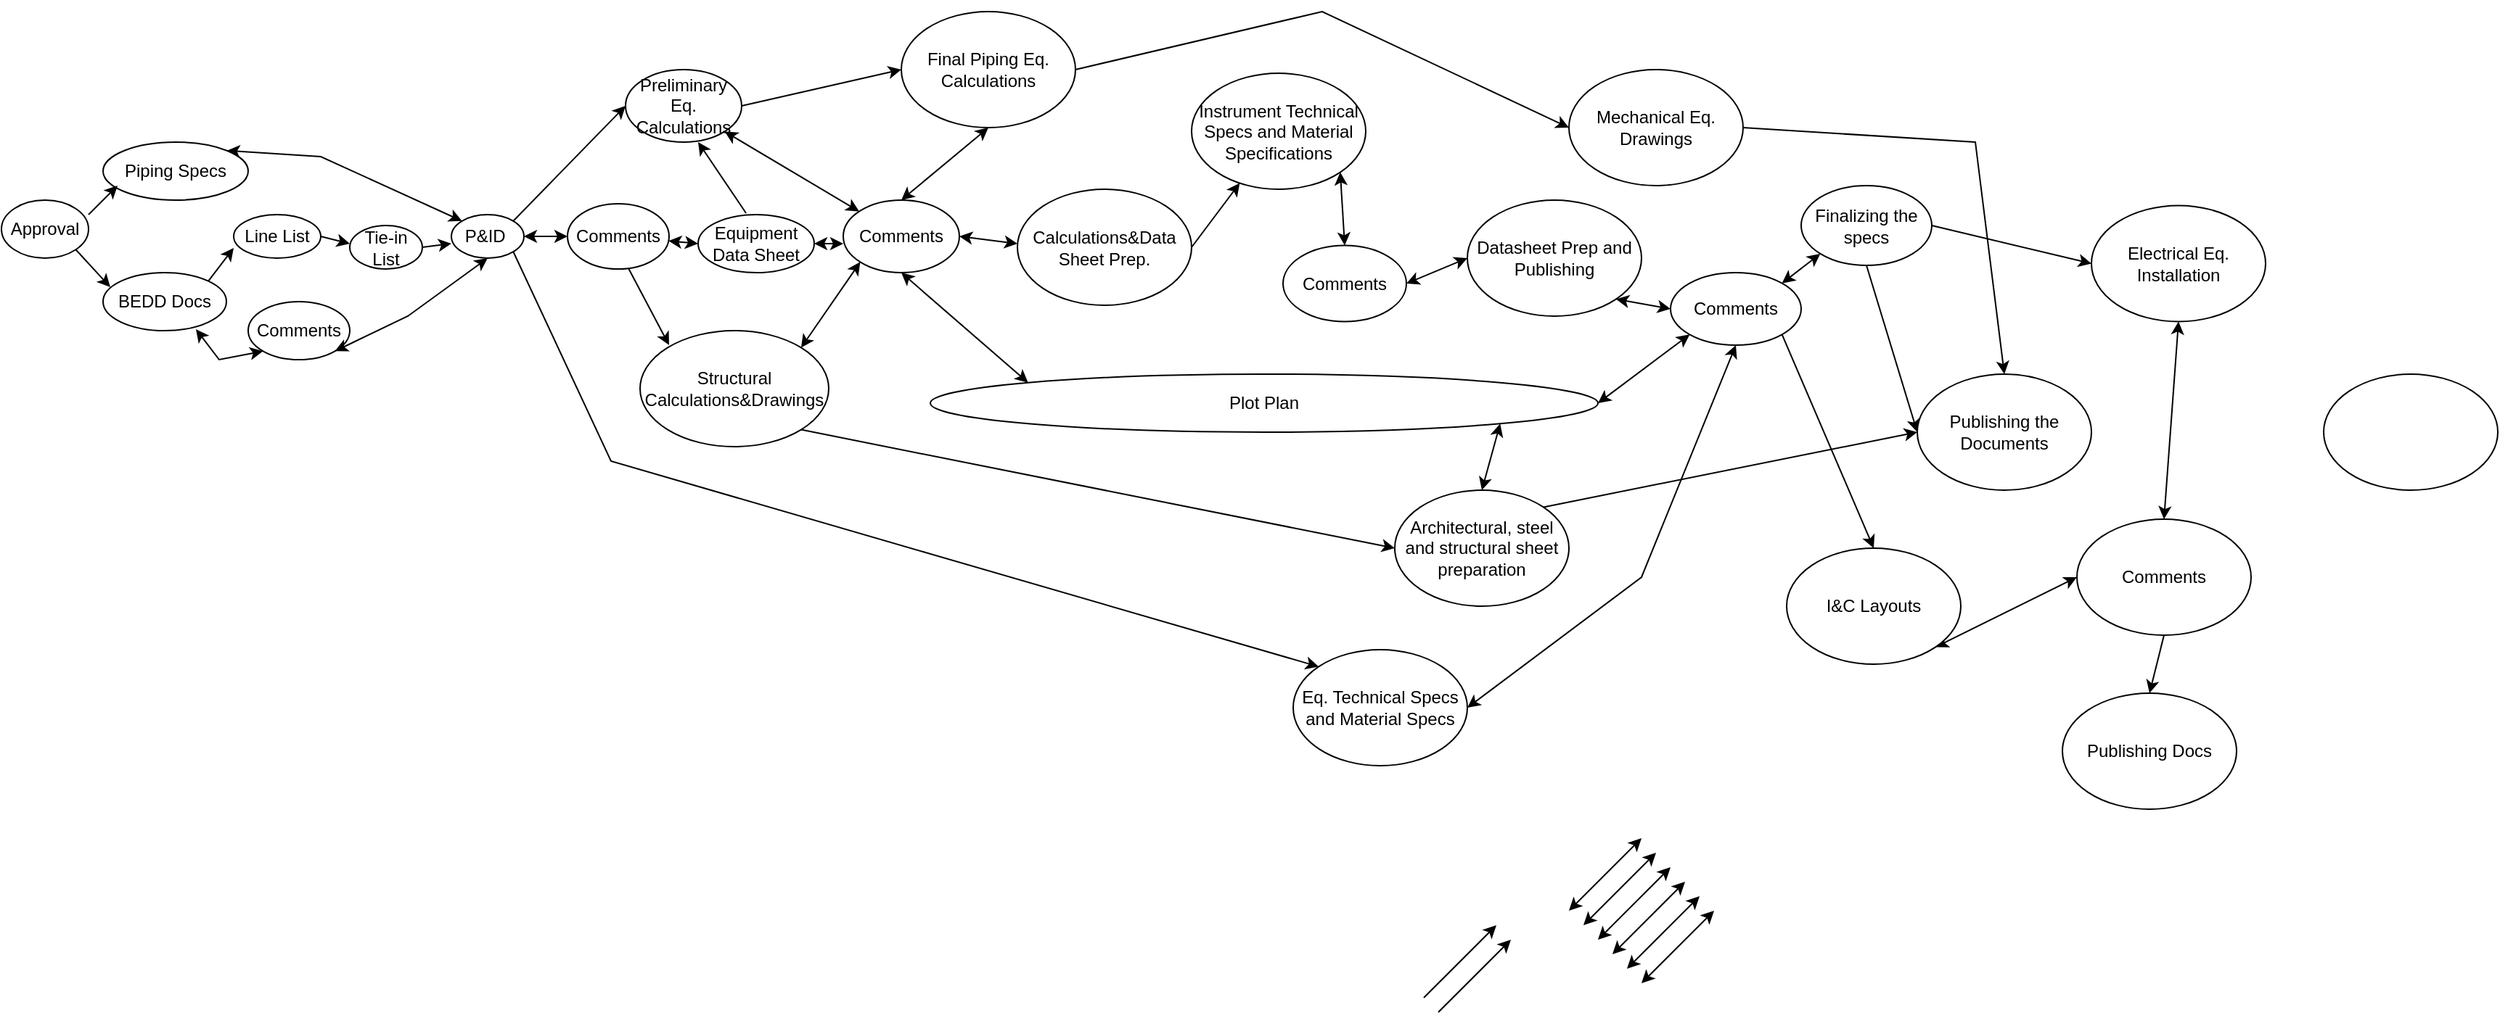 <mxfile version="21.1.5" type="github">
  <diagram name="Page-1" id="IB4jqs-lOLvjNBJf2RQ4">
    <mxGraphModel dx="2284" dy="806" grid="1" gridSize="10" guides="1" tooltips="1" connect="1" arrows="1" fold="1" page="1" pageScale="1" pageWidth="850" pageHeight="1100" math="0" shadow="0">
      <root>
        <mxCell id="0" />
        <mxCell id="1" parent="0" />
        <mxCell id="b8FnQ5RU2QzqNh6QT_Ch-2" value="Line List" style="ellipse;whiteSpace=wrap;html=1;" parent="1" vertex="1">
          <mxGeometry x="-340" y="190" width="60" height="30" as="geometry" />
        </mxCell>
        <mxCell id="b8FnQ5RU2QzqNh6QT_Ch-104" value="Tie-in List" style="ellipse;whiteSpace=wrap;html=1;" parent="1" vertex="1">
          <mxGeometry x="-260" y="197.5" width="50" height="30" as="geometry" />
        </mxCell>
        <mxCell id="b8FnQ5RU2QzqNh6QT_Ch-105" value="P&amp;amp;ID&amp;nbsp;" style="ellipse;whiteSpace=wrap;html=1;" parent="1" vertex="1">
          <mxGeometry x="-190" y="190" width="50" height="30" as="geometry" />
        </mxCell>
        <mxCell id="b8FnQ5RU2QzqNh6QT_Ch-106" value="Equipment Data Sheet" style="ellipse;whiteSpace=wrap;html=1;" parent="1" vertex="1">
          <mxGeometry x="-20" y="190" width="80" height="40" as="geometry" />
        </mxCell>
        <mxCell id="b8FnQ5RU2QzqNh6QT_Ch-107" value="Preliminary Eq. Calculations" style="ellipse;whiteSpace=wrap;html=1;" parent="1" vertex="1">
          <mxGeometry x="-70" y="90" width="80" height="50" as="geometry" />
        </mxCell>
        <mxCell id="b8FnQ5RU2QzqNh6QT_Ch-108" value="Approval" style="ellipse;whiteSpace=wrap;html=1;" parent="1" vertex="1">
          <mxGeometry x="-500" y="180" width="60" height="40" as="geometry" />
        </mxCell>
        <mxCell id="b8FnQ5RU2QzqNh6QT_Ch-109" value="Piping Specs" style="ellipse;whiteSpace=wrap;html=1;" parent="1" vertex="1">
          <mxGeometry x="-430" y="140" width="100" height="40" as="geometry" />
        </mxCell>
        <mxCell id="b8FnQ5RU2QzqNh6QT_Ch-110" value="BEDD Docs" style="ellipse;whiteSpace=wrap;html=1;" parent="1" vertex="1">
          <mxGeometry x="-430" y="230" width="85" height="40" as="geometry" />
        </mxCell>
        <mxCell id="b8FnQ5RU2QzqNh6QT_Ch-111" value="Final Piping Eq. Calculations" style="ellipse;whiteSpace=wrap;html=1;" parent="1" vertex="1">
          <mxGeometry x="120" y="50" width="120" height="80" as="geometry" />
        </mxCell>
        <mxCell id="b8FnQ5RU2QzqNh6QT_Ch-112" value="Structural Calculations&amp;amp;Drawings" style="ellipse;whiteSpace=wrap;html=1;" parent="1" vertex="1">
          <mxGeometry x="-60" y="270" width="130" height="80" as="geometry" />
        </mxCell>
        <mxCell id="b8FnQ5RU2QzqNh6QT_Ch-113" value="Comments" style="ellipse;whiteSpace=wrap;html=1;" parent="1" vertex="1">
          <mxGeometry x="80" y="180" width="80" height="50" as="geometry" />
        </mxCell>
        <mxCell id="b8FnQ5RU2QzqNh6QT_Ch-115" value="" style="endArrow=classic;startArrow=classic;html=1;rounded=0;entryX=1;entryY=1;entryDx=0;entryDy=0;" parent="1" source="b8FnQ5RU2QzqNh6QT_Ch-113" target="b8FnQ5RU2QzqNh6QT_Ch-107" edge="1">
          <mxGeometry width="50" height="50" relative="1" as="geometry">
            <mxPoint x="200" y="260" as="sourcePoint" />
            <mxPoint x="250" y="210" as="targetPoint" />
          </mxGeometry>
        </mxCell>
        <mxCell id="b8FnQ5RU2QzqNh6QT_Ch-116" value="Comments" style="ellipse;whiteSpace=wrap;html=1;" parent="1" vertex="1">
          <mxGeometry x="-110" y="182.5" width="70" height="45" as="geometry" />
        </mxCell>
        <mxCell id="b8FnQ5RU2QzqNh6QT_Ch-117" value="Comments" style="ellipse;whiteSpace=wrap;html=1;" parent="1" vertex="1">
          <mxGeometry x="-330" y="250" width="70" height="40" as="geometry" />
        </mxCell>
        <mxCell id="b8FnQ5RU2QzqNh6QT_Ch-119" value="" style="endArrow=classic;startArrow=classic;html=1;rounded=0;exitX=1;exitY=1;exitDx=0;exitDy=0;entryX=0.5;entryY=1;entryDx=0;entryDy=0;" parent="1" source="b8FnQ5RU2QzqNh6QT_Ch-117" target="b8FnQ5RU2QzqNh6QT_Ch-105" edge="1">
          <mxGeometry width="50" height="50" relative="1" as="geometry">
            <mxPoint x="-240" y="290" as="sourcePoint" />
            <mxPoint x="-190" y="240" as="targetPoint" />
            <Array as="points">
              <mxPoint x="-220" y="260" />
            </Array>
          </mxGeometry>
        </mxCell>
        <mxCell id="b8FnQ5RU2QzqNh6QT_Ch-120" value="" style="endArrow=classic;startArrow=classic;html=1;rounded=0;exitX=0;exitY=0.5;exitDx=0;exitDy=0;" parent="1" source="b8FnQ5RU2QzqNh6QT_Ch-106" target="b8FnQ5RU2QzqNh6QT_Ch-116" edge="1">
          <mxGeometry width="50" height="50" relative="1" as="geometry">
            <mxPoint x="-120" y="300" as="sourcePoint" />
            <mxPoint x="-70" y="250" as="targetPoint" />
          </mxGeometry>
        </mxCell>
        <mxCell id="b8FnQ5RU2QzqNh6QT_Ch-121" value="" style="endArrow=classic;startArrow=classic;html=1;rounded=0;entryX=0.753;entryY=0.975;entryDx=0;entryDy=0;entryPerimeter=0;exitX=0;exitY=1;exitDx=0;exitDy=0;" parent="1" source="b8FnQ5RU2QzqNh6QT_Ch-117" target="b8FnQ5RU2QzqNh6QT_Ch-110" edge="1">
          <mxGeometry width="50" height="50" relative="1" as="geometry">
            <mxPoint x="-405" y="390" as="sourcePoint" />
            <mxPoint x="-355" y="340" as="targetPoint" />
            <Array as="points">
              <mxPoint x="-350" y="290" />
            </Array>
          </mxGeometry>
        </mxCell>
        <mxCell id="b8FnQ5RU2QzqNh6QT_Ch-122" value="" style="endArrow=classic;startArrow=classic;html=1;rounded=0;exitX=1;exitY=0;exitDx=0;exitDy=0;entryX=0;entryY=0;entryDx=0;entryDy=0;" parent="1" source="b8FnQ5RU2QzqNh6QT_Ch-109" target="b8FnQ5RU2QzqNh6QT_Ch-105" edge="1">
          <mxGeometry width="50" height="50" relative="1" as="geometry">
            <mxPoint x="-320" y="120" as="sourcePoint" />
            <mxPoint x="-270" y="70" as="targetPoint" />
            <Array as="points">
              <mxPoint x="-280" y="150" />
            </Array>
          </mxGeometry>
        </mxCell>
        <mxCell id="b8FnQ5RU2QzqNh6QT_Ch-129" value="" style="endArrow=classic;startArrow=classic;html=1;rounded=0;entryX=0;entryY=0.5;entryDx=0;entryDy=0;exitX=1;exitY=0.5;exitDx=0;exitDy=0;" parent="1" source="b8FnQ5RU2QzqNh6QT_Ch-105" target="b8FnQ5RU2QzqNh6QT_Ch-116" edge="1">
          <mxGeometry width="50" height="50" relative="1" as="geometry">
            <mxPoint x="-150" y="310" as="sourcePoint" />
            <mxPoint x="-100" y="260" as="targetPoint" />
          </mxGeometry>
        </mxCell>
        <mxCell id="b8FnQ5RU2QzqNh6QT_Ch-130" value="" style="endArrow=classic;startArrow=classic;html=1;rounded=0;exitX=1;exitY=0.5;exitDx=0;exitDy=0;" parent="1" source="b8FnQ5RU2QzqNh6QT_Ch-106" edge="1">
          <mxGeometry width="50" height="50" relative="1" as="geometry">
            <mxPoint x="30" y="260" as="sourcePoint" />
            <mxPoint x="80" y="210" as="targetPoint" />
          </mxGeometry>
        </mxCell>
        <mxCell id="b8FnQ5RU2QzqNh6QT_Ch-131" value="" style="endArrow=classic;startArrow=classic;html=1;rounded=0;exitX=1;exitY=0;exitDx=0;exitDy=0;entryX=0;entryY=1;entryDx=0;entryDy=0;" parent="1" source="b8FnQ5RU2QzqNh6QT_Ch-112" target="b8FnQ5RU2QzqNh6QT_Ch-113" edge="1">
          <mxGeometry width="50" height="50" relative="1" as="geometry">
            <mxPoint x="70" y="275" as="sourcePoint" />
            <mxPoint x="120" y="225" as="targetPoint" />
          </mxGeometry>
        </mxCell>
        <mxCell id="b8FnQ5RU2QzqNh6QT_Ch-132" value="" style="endArrow=classic;startArrow=classic;html=1;rounded=0;exitX=0.5;exitY=1;exitDx=0;exitDy=0;entryX=0;entryY=0;entryDx=0;entryDy=0;" parent="1" source="b8FnQ5RU2QzqNh6QT_Ch-113" target="b8FnQ5RU2QzqNh6QT_Ch-161" edge="1">
          <mxGeometry width="50" height="50" relative="1" as="geometry">
            <mxPoint x="130" y="260" as="sourcePoint" />
            <mxPoint x="180" y="210" as="targetPoint" />
          </mxGeometry>
        </mxCell>
        <mxCell id="b8FnQ5RU2QzqNh6QT_Ch-133" value="" style="endArrow=classic;startArrow=classic;html=1;rounded=0;entryX=0.5;entryY=1;entryDx=0;entryDy=0;exitX=0.5;exitY=0;exitDx=0;exitDy=0;" parent="1" source="b8FnQ5RU2QzqNh6QT_Ch-113" target="b8FnQ5RU2QzqNh6QT_Ch-111" edge="1">
          <mxGeometry width="50" height="50" relative="1" as="geometry">
            <mxPoint x="110" y="180" as="sourcePoint" />
            <mxPoint x="160" y="130" as="targetPoint" />
          </mxGeometry>
        </mxCell>
        <mxCell id="b8FnQ5RU2QzqNh6QT_Ch-134" value="" style="endArrow=classic;startArrow=classic;html=1;rounded=0;exitX=1;exitY=0.5;exitDx=0;exitDy=0;" parent="1" source="b8FnQ5RU2QzqNh6QT_Ch-113" edge="1">
          <mxGeometry width="50" height="50" relative="1" as="geometry">
            <mxPoint x="150" y="260" as="sourcePoint" />
            <mxPoint x="200" y="210" as="targetPoint" />
          </mxGeometry>
        </mxCell>
        <mxCell id="b8FnQ5RU2QzqNh6QT_Ch-135" value="" style="endArrow=classic;startArrow=classic;html=1;rounded=0;exitX=1;exitY=1;exitDx=0;exitDy=0;entryX=0.5;entryY=0;entryDx=0;entryDy=0;" parent="1" source="b8FnQ5RU2QzqNh6QT_Ch-164" target="b8FnQ5RU2QzqNh6QT_Ch-165" edge="1">
          <mxGeometry width="50" height="50" relative="1" as="geometry">
            <mxPoint x="440" y="240" as="sourcePoint" />
            <mxPoint x="490" y="190" as="targetPoint" />
          </mxGeometry>
        </mxCell>
        <mxCell id="b8FnQ5RU2QzqNh6QT_Ch-136" value="" style="endArrow=classic;startArrow=classic;html=1;rounded=0;entryX=0;entryY=0.5;entryDx=0;entryDy=0;exitX=1;exitY=0.5;exitDx=0;exitDy=0;" parent="1" source="b8FnQ5RU2QzqNh6QT_Ch-165" target="b8FnQ5RU2QzqNh6QT_Ch-167" edge="1">
          <mxGeometry width="50" height="50" relative="1" as="geometry">
            <mxPoint x="345" y="460" as="sourcePoint" />
            <mxPoint x="395" y="410" as="targetPoint" />
          </mxGeometry>
        </mxCell>
        <mxCell id="b8FnQ5RU2QzqNh6QT_Ch-137" value="" style="endArrow=classic;startArrow=classic;html=1;rounded=0;entryX=0;entryY=1;entryDx=0;entryDy=0;exitX=1;exitY=0.5;exitDx=0;exitDy=0;" parent="1" source="b8FnQ5RU2QzqNh6QT_Ch-161" target="b8FnQ5RU2QzqNh6QT_Ch-168" edge="1">
          <mxGeometry width="50" height="50" relative="1" as="geometry">
            <mxPoint x="360" y="520" as="sourcePoint" />
            <mxPoint x="410" y="470" as="targetPoint" />
          </mxGeometry>
        </mxCell>
        <mxCell id="b8FnQ5RU2QzqNh6QT_Ch-138" value="" style="endArrow=classic;startArrow=classic;html=1;rounded=0;entryX=1;entryY=1;entryDx=0;entryDy=0;exitX=0.5;exitY=0;exitDx=0;exitDy=0;" parent="1" source="b8FnQ5RU2QzqNh6QT_Ch-179" target="b8FnQ5RU2QzqNh6QT_Ch-161" edge="1">
          <mxGeometry width="50" height="50" relative="1" as="geometry">
            <mxPoint x="370" y="530" as="sourcePoint" />
            <mxPoint x="420" y="480" as="targetPoint" />
          </mxGeometry>
        </mxCell>
        <mxCell id="b8FnQ5RU2QzqNh6QT_Ch-139" value="" style="endArrow=classic;startArrow=classic;html=1;rounded=0;entryX=0.5;entryY=1;entryDx=0;entryDy=0;exitX=1;exitY=0.5;exitDx=0;exitDy=0;" parent="1" edge="1" target="b8FnQ5RU2QzqNh6QT_Ch-168" source="Hh3668lg_EwdC35aYbJD-1">
          <mxGeometry width="50" height="50" relative="1" as="geometry">
            <mxPoint x="590" y="510" as="sourcePoint" />
            <mxPoint x="640" y="460" as="targetPoint" />
            <Array as="points">
              <mxPoint x="630" y="440" />
            </Array>
          </mxGeometry>
        </mxCell>
        <mxCell id="b8FnQ5RU2QzqNh6QT_Ch-140" value="" style="endArrow=classic;startArrow=classic;html=1;rounded=0;entryX=0;entryY=1;entryDx=0;entryDy=0;exitX=1;exitY=0;exitDx=0;exitDy=0;" parent="1" edge="1" target="Hh3668lg_EwdC35aYbJD-2" source="b8FnQ5RU2QzqNh6QT_Ch-168">
          <mxGeometry width="50" height="50" relative="1" as="geometry">
            <mxPoint x="680" y="440" as="sourcePoint" />
            <mxPoint x="730" y="390" as="targetPoint" />
          </mxGeometry>
        </mxCell>
        <mxCell id="b8FnQ5RU2QzqNh6QT_Ch-141" value="" style="endArrow=classic;startArrow=classic;html=1;rounded=0;entryX=1;entryY=1;entryDx=0;entryDy=0;exitX=0;exitY=0.5;exitDx=0;exitDy=0;" parent="1" edge="1" target="Hh3668lg_EwdC35aYbJD-5" source="Hh3668lg_EwdC35aYbJD-8">
          <mxGeometry width="50" height="50" relative="1" as="geometry">
            <mxPoint x="560" y="650" as="sourcePoint" />
            <mxPoint x="610" y="600" as="targetPoint" />
          </mxGeometry>
        </mxCell>
        <mxCell id="b8FnQ5RU2QzqNh6QT_Ch-142" value="" style="endArrow=classic;startArrow=classic;html=1;rounded=0;entryX=0.5;entryY=1;entryDx=0;entryDy=0;exitX=0.5;exitY=0;exitDx=0;exitDy=0;" parent="1" edge="1" target="b8FnQ5RU2QzqNh6QT_Ch-171" source="Hh3668lg_EwdC35aYbJD-8">
          <mxGeometry width="50" height="50" relative="1" as="geometry">
            <mxPoint x="570" y="660" as="sourcePoint" />
            <mxPoint x="620" y="610" as="targetPoint" />
          </mxGeometry>
        </mxCell>
        <mxCell id="b8FnQ5RU2QzqNh6QT_Ch-143" value="" style="endArrow=classic;html=1;rounded=0;entryX=0;entryY=0.5;entryDx=0;entryDy=0;exitX=1;exitY=0;exitDx=0;exitDy=0;" parent="1" source="b8FnQ5RU2QzqNh6QT_Ch-105" target="b8FnQ5RU2QzqNh6QT_Ch-107" edge="1">
          <mxGeometry width="50" height="50" relative="1" as="geometry">
            <mxPoint x="-160" y="185" as="sourcePoint" />
            <mxPoint x="-110" y="135" as="targetPoint" />
          </mxGeometry>
        </mxCell>
        <mxCell id="b8FnQ5RU2QzqNh6QT_Ch-144" value="" style="endArrow=classic;startArrow=classic;html=1;rounded=0;" parent="1" edge="1">
          <mxGeometry width="50" height="50" relative="1" as="geometry">
            <mxPoint x="580" y="670" as="sourcePoint" />
            <mxPoint x="630" y="620" as="targetPoint" />
          </mxGeometry>
        </mxCell>
        <mxCell id="b8FnQ5RU2QzqNh6QT_Ch-145" value="" style="endArrow=classic;startArrow=classic;html=1;rounded=0;" parent="1" edge="1">
          <mxGeometry width="50" height="50" relative="1" as="geometry">
            <mxPoint x="590" y="680" as="sourcePoint" />
            <mxPoint x="640" y="630" as="targetPoint" />
          </mxGeometry>
        </mxCell>
        <mxCell id="b8FnQ5RU2QzqNh6QT_Ch-146" value="" style="endArrow=classic;startArrow=classic;html=1;rounded=0;" parent="1" edge="1">
          <mxGeometry width="50" height="50" relative="1" as="geometry">
            <mxPoint x="600" y="690" as="sourcePoint" />
            <mxPoint x="650" y="640" as="targetPoint" />
          </mxGeometry>
        </mxCell>
        <mxCell id="b8FnQ5RU2QzqNh6QT_Ch-147" value="" style="endArrow=classic;startArrow=classic;html=1;rounded=0;" parent="1" edge="1">
          <mxGeometry width="50" height="50" relative="1" as="geometry">
            <mxPoint x="610" y="700" as="sourcePoint" />
            <mxPoint x="660" y="650" as="targetPoint" />
          </mxGeometry>
        </mxCell>
        <mxCell id="b8FnQ5RU2QzqNh6QT_Ch-148" value="" style="endArrow=classic;startArrow=classic;html=1;rounded=0;" parent="1" edge="1">
          <mxGeometry width="50" height="50" relative="1" as="geometry">
            <mxPoint x="620" y="710" as="sourcePoint" />
            <mxPoint x="670" y="660" as="targetPoint" />
          </mxGeometry>
        </mxCell>
        <mxCell id="b8FnQ5RU2QzqNh6QT_Ch-149" value="" style="endArrow=classic;startArrow=classic;html=1;rounded=0;" parent="1" edge="1">
          <mxGeometry width="50" height="50" relative="1" as="geometry">
            <mxPoint x="630" y="720" as="sourcePoint" />
            <mxPoint x="680" y="670" as="targetPoint" />
          </mxGeometry>
        </mxCell>
        <mxCell id="b8FnQ5RU2QzqNh6QT_Ch-150" value="" style="endArrow=classic;html=1;rounded=0;exitX=0.6;exitY=0.989;exitDx=0;exitDy=0;exitPerimeter=0;" parent="1" source="b8FnQ5RU2QzqNh6QT_Ch-116" edge="1">
          <mxGeometry width="50" height="50" relative="1" as="geometry">
            <mxPoint x="-90" y="330" as="sourcePoint" />
            <mxPoint x="-40" y="280" as="targetPoint" />
          </mxGeometry>
        </mxCell>
        <mxCell id="b8FnQ5RU2QzqNh6QT_Ch-151" value="" style="endArrow=classic;html=1;rounded=0;entryX=0;entryY=0.767;entryDx=0;entryDy=0;entryPerimeter=0;exitX=1;exitY=0;exitDx=0;exitDy=0;" parent="1" source="b8FnQ5RU2QzqNh6QT_Ch-110" target="b8FnQ5RU2QzqNh6QT_Ch-2" edge="1">
          <mxGeometry width="50" height="50" relative="1" as="geometry">
            <mxPoint x="220" y="380" as="sourcePoint" />
            <mxPoint x="270" y="330" as="targetPoint" />
          </mxGeometry>
        </mxCell>
        <mxCell id="b8FnQ5RU2QzqNh6QT_Ch-152" value="" style="endArrow=classic;html=1;rounded=0;exitX=1;exitY=1;exitDx=0;exitDy=0;" parent="1" source="b8FnQ5RU2QzqNh6QT_Ch-108" edge="1">
          <mxGeometry width="50" height="50" relative="1" as="geometry">
            <mxPoint x="-475" y="290" as="sourcePoint" />
            <mxPoint x="-425" y="240" as="targetPoint" />
          </mxGeometry>
        </mxCell>
        <mxCell id="b8FnQ5RU2QzqNh6QT_Ch-153" value="" style="endArrow=classic;html=1;rounded=0;" parent="1" edge="1">
          <mxGeometry width="50" height="50" relative="1" as="geometry">
            <mxPoint x="-440" y="190" as="sourcePoint" />
            <mxPoint x="-420" y="170" as="targetPoint" />
          </mxGeometry>
        </mxCell>
        <mxCell id="b8FnQ5RU2QzqNh6QT_Ch-154" value="" style="endArrow=classic;html=1;rounded=0;exitX=0.413;exitY=-0.025;exitDx=0;exitDy=0;exitPerimeter=0;" parent="1" source="b8FnQ5RU2QzqNh6QT_Ch-106" edge="1">
          <mxGeometry width="50" height="50" relative="1" as="geometry">
            <mxPoint x="-70" y="185" as="sourcePoint" />
            <mxPoint x="-20" y="140" as="targetPoint" />
          </mxGeometry>
        </mxCell>
        <mxCell id="b8FnQ5RU2QzqNh6QT_Ch-155" value="" style="endArrow=classic;html=1;rounded=0;exitX=1;exitY=0.5;exitDx=0;exitDy=0;entryX=0;entryY=0.5;entryDx=0;entryDy=0;" parent="1" source="b8FnQ5RU2QzqNh6QT_Ch-107" target="b8FnQ5RU2QzqNh6QT_Ch-111" edge="1">
          <mxGeometry width="50" height="50" relative="1" as="geometry">
            <mxPoint x="40" y="125" as="sourcePoint" />
            <mxPoint x="90" y="75" as="targetPoint" />
          </mxGeometry>
        </mxCell>
        <mxCell id="b8FnQ5RU2QzqNh6QT_Ch-156" value="" style="endArrow=classic;html=1;rounded=0;exitX=1;exitY=0.5;exitDx=0;exitDy=0;" parent="1" source="b8FnQ5RU2QzqNh6QT_Ch-163" target="b8FnQ5RU2QzqNh6QT_Ch-164" edge="1">
          <mxGeometry width="50" height="50" relative="1" as="geometry">
            <mxPoint x="320" y="220" as="sourcePoint" />
            <mxPoint x="350" y="185" as="targetPoint" />
          </mxGeometry>
        </mxCell>
        <mxCell id="b8FnQ5RU2QzqNh6QT_Ch-157" value="" style="endArrow=classic;html=1;rounded=0;entryX=0;entryY=0.5;entryDx=0;entryDy=0;exitX=1;exitY=1;exitDx=0;exitDy=0;" parent="1" source="b8FnQ5RU2QzqNh6QT_Ch-112" target="b8FnQ5RU2QzqNh6QT_Ch-179" edge="1">
          <mxGeometry width="50" height="50" relative="1" as="geometry">
            <mxPoint x="260" y="580" as="sourcePoint" />
            <mxPoint x="310" y="530" as="targetPoint" />
          </mxGeometry>
        </mxCell>
        <mxCell id="b8FnQ5RU2QzqNh6QT_Ch-158" value="" style="endArrow=classic;html=1;rounded=0;entryX=0;entryY=0;entryDx=0;entryDy=0;exitX=1;exitY=1;exitDx=0;exitDy=0;" parent="1" edge="1" target="Hh3668lg_EwdC35aYbJD-1" source="b8FnQ5RU2QzqNh6QT_Ch-105">
          <mxGeometry width="50" height="50" relative="1" as="geometry">
            <mxPoint x="270" y="590" as="sourcePoint" />
            <mxPoint x="320" y="540" as="targetPoint" />
            <Array as="points">
              <mxPoint x="-80" y="360" />
            </Array>
          </mxGeometry>
        </mxCell>
        <mxCell id="b8FnQ5RU2QzqNh6QT_Ch-159" value="" style="endArrow=classic;html=1;rounded=0;exitX=1;exitY=0.5;exitDx=0;exitDy=0;" parent="1" source="b8FnQ5RU2QzqNh6QT_Ch-104" edge="1">
          <mxGeometry width="50" height="50" relative="1" as="geometry">
            <mxPoint x="-240" y="260" as="sourcePoint" />
            <mxPoint x="-190" y="210" as="targetPoint" />
          </mxGeometry>
        </mxCell>
        <mxCell id="b8FnQ5RU2QzqNh6QT_Ch-160" value="" style="endArrow=classic;html=1;rounded=0;exitX=1;exitY=0.5;exitDx=0;exitDy=0;" parent="1" source="b8FnQ5RU2QzqNh6QT_Ch-2" edge="1">
          <mxGeometry width="50" height="50" relative="1" as="geometry">
            <mxPoint x="-310" y="260" as="sourcePoint" />
            <mxPoint x="-260" y="210" as="targetPoint" />
          </mxGeometry>
        </mxCell>
        <mxCell id="b8FnQ5RU2QzqNh6QT_Ch-161" value="Plot Plan" style="ellipse;whiteSpace=wrap;html=1;" parent="1" vertex="1">
          <mxGeometry x="140" y="300" width="460" height="40" as="geometry" />
        </mxCell>
        <mxCell id="b8FnQ5RU2QzqNh6QT_Ch-163" value="Calculations&amp;amp;Data Sheet Prep." style="ellipse;whiteSpace=wrap;html=1;" parent="1" vertex="1">
          <mxGeometry x="200" y="172.5" width="120" height="80" as="geometry" />
        </mxCell>
        <mxCell id="b8FnQ5RU2QzqNh6QT_Ch-164" value="Instrument Technical Specs and Material Specifications" style="ellipse;whiteSpace=wrap;html=1;" parent="1" vertex="1">
          <mxGeometry x="320" y="92.5" width="120" height="80" as="geometry" />
        </mxCell>
        <mxCell id="b8FnQ5RU2QzqNh6QT_Ch-165" value="Comments" style="ellipse;whiteSpace=wrap;html=1;" parent="1" vertex="1">
          <mxGeometry x="383" y="211.25" width="85" height="52.5" as="geometry" />
        </mxCell>
        <mxCell id="b8FnQ5RU2QzqNh6QT_Ch-167" value="Datasheet Prep and Publishing" style="ellipse;whiteSpace=wrap;html=1;" parent="1" vertex="1">
          <mxGeometry x="510" y="180" width="120" height="80" as="geometry" />
        </mxCell>
        <mxCell id="b8FnQ5RU2QzqNh6QT_Ch-168" value="Comments" style="ellipse;whiteSpace=wrap;html=1;" parent="1" vertex="1">
          <mxGeometry x="650" y="230" width="90" height="50" as="geometry" />
        </mxCell>
        <mxCell id="b8FnQ5RU2QzqNh6QT_Ch-169" value="" style="endArrow=classic;startArrow=classic;html=1;rounded=0;entryX=0;entryY=0.5;entryDx=0;entryDy=0;exitX=1;exitY=1;exitDx=0;exitDy=0;" parent="1" source="b8FnQ5RU2QzqNh6QT_Ch-167" target="b8FnQ5RU2QzqNh6QT_Ch-168" edge="1">
          <mxGeometry width="50" height="50" relative="1" as="geometry">
            <mxPoint x="200" y="330" as="sourcePoint" />
            <mxPoint x="250" y="280" as="targetPoint" />
          </mxGeometry>
        </mxCell>
        <mxCell id="b8FnQ5RU2QzqNh6QT_Ch-170" value="Mechanical Eq. Drawings" style="ellipse;whiteSpace=wrap;html=1;" parent="1" vertex="1">
          <mxGeometry x="580" y="90" width="120" height="80" as="geometry" />
        </mxCell>
        <mxCell id="b8FnQ5RU2QzqNh6QT_Ch-171" value="Electrical Eq. Installation" style="ellipse;whiteSpace=wrap;html=1;" parent="1" vertex="1">
          <mxGeometry x="940" y="183.75" width="120" height="80" as="geometry" />
        </mxCell>
        <mxCell id="b8FnQ5RU2QzqNh6QT_Ch-172" value="" style="endArrow=classic;html=1;rounded=0;entryX=0;entryY=0.5;entryDx=0;entryDy=0;exitX=1;exitY=0.5;exitDx=0;exitDy=0;" parent="1" source="b8FnQ5RU2QzqNh6QT_Ch-111" target="b8FnQ5RU2QzqNh6QT_Ch-170" edge="1">
          <mxGeometry width="50" height="50" relative="1" as="geometry">
            <mxPoint x="490" y="110" as="sourcePoint" />
            <mxPoint x="540" y="60" as="targetPoint" />
            <Array as="points">
              <mxPoint x="410" y="50" />
            </Array>
          </mxGeometry>
        </mxCell>
        <mxCell id="b8FnQ5RU2QzqNh6QT_Ch-173" value="" style="endArrow=classic;html=1;rounded=0;entryX=0;entryY=0.5;entryDx=0;entryDy=0;exitX=0.5;exitY=1;exitDx=0;exitDy=0;" parent="1" edge="1" target="Hh3668lg_EwdC35aYbJD-3" source="Hh3668lg_EwdC35aYbJD-2">
          <mxGeometry width="50" height="50" relative="1" as="geometry">
            <mxPoint x="440" y="690" as="sourcePoint" />
            <mxPoint x="490" y="640" as="targetPoint" />
          </mxGeometry>
        </mxCell>
        <mxCell id="b8FnQ5RU2QzqNh6QT_Ch-174" value="" style="endArrow=classic;html=1;rounded=0;entryX=0.5;entryY=0;entryDx=0;entryDy=0;exitX=1;exitY=0.5;exitDx=0;exitDy=0;" parent="1" edge="1" target="Hh3668lg_EwdC35aYbJD-3" source="b8FnQ5RU2QzqNh6QT_Ch-170">
          <mxGeometry width="50" height="50" relative="1" as="geometry">
            <mxPoint x="450" y="700" as="sourcePoint" />
            <mxPoint x="500" y="650" as="targetPoint" />
            <Array as="points">
              <mxPoint x="860" y="140" />
            </Array>
          </mxGeometry>
        </mxCell>
        <mxCell id="b8FnQ5RU2QzqNh6QT_Ch-175" value="" style="endArrow=classic;html=1;rounded=0;entryX=0;entryY=0.5;entryDx=0;entryDy=0;exitX=1;exitY=0;exitDx=0;exitDy=0;" parent="1" edge="1" target="Hh3668lg_EwdC35aYbJD-3" source="b8FnQ5RU2QzqNh6QT_Ch-179">
          <mxGeometry width="50" height="50" relative="1" as="geometry">
            <mxPoint x="640" y="450" as="sourcePoint" />
            <mxPoint x="690" y="400" as="targetPoint" />
          </mxGeometry>
        </mxCell>
        <mxCell id="b8FnQ5RU2QzqNh6QT_Ch-176" value="" style="endArrow=classic;html=1;rounded=0;entryX=0.5;entryY=0;entryDx=0;entryDy=0;exitX=0.5;exitY=1;exitDx=0;exitDy=0;" parent="1" edge="1" target="Hh3668lg_EwdC35aYbJD-9" source="Hh3668lg_EwdC35aYbJD-8">
          <mxGeometry width="50" height="50" relative="1" as="geometry">
            <mxPoint x="470" y="720" as="sourcePoint" />
            <mxPoint x="520" y="670" as="targetPoint" />
          </mxGeometry>
        </mxCell>
        <mxCell id="b8FnQ5RU2QzqNh6QT_Ch-177" value="" style="endArrow=classic;html=1;rounded=0;" parent="1" edge="1">
          <mxGeometry width="50" height="50" relative="1" as="geometry">
            <mxPoint x="480" y="730" as="sourcePoint" />
            <mxPoint x="530" y="680" as="targetPoint" />
          </mxGeometry>
        </mxCell>
        <mxCell id="b8FnQ5RU2QzqNh6QT_Ch-178" value="" style="endArrow=classic;html=1;rounded=0;" parent="1" edge="1">
          <mxGeometry width="50" height="50" relative="1" as="geometry">
            <mxPoint x="490" y="740" as="sourcePoint" />
            <mxPoint x="540" y="690" as="targetPoint" />
          </mxGeometry>
        </mxCell>
        <mxCell id="b8FnQ5RU2QzqNh6QT_Ch-179" value="Architectural, steel and structural sheet preparation" style="ellipse;whiteSpace=wrap;html=1;" parent="1" vertex="1">
          <mxGeometry x="460" y="380" width="120" height="80" as="geometry" />
        </mxCell>
        <mxCell id="Hh3668lg_EwdC35aYbJD-1" value="Eq. Technical Specs and Material Specs" style="ellipse;whiteSpace=wrap;html=1;" vertex="1" parent="1">
          <mxGeometry x="390" y="490" width="120" height="80" as="geometry" />
        </mxCell>
        <mxCell id="Hh3668lg_EwdC35aYbJD-2" value="Finalizing the specs" style="ellipse;whiteSpace=wrap;html=1;" vertex="1" parent="1">
          <mxGeometry x="740" y="170" width="90" height="55" as="geometry" />
        </mxCell>
        <mxCell id="Hh3668lg_EwdC35aYbJD-3" value="Publishing the Documents" style="ellipse;whiteSpace=wrap;html=1;" vertex="1" parent="1">
          <mxGeometry x="820" y="300" width="120" height="80" as="geometry" />
        </mxCell>
        <mxCell id="Hh3668lg_EwdC35aYbJD-5" value="I&amp;amp;C Layouts" style="ellipse;whiteSpace=wrap;html=1;" vertex="1" parent="1">
          <mxGeometry x="730" y="420" width="120" height="80" as="geometry" />
        </mxCell>
        <mxCell id="Hh3668lg_EwdC35aYbJD-6" value="" style="endArrow=classic;html=1;rounded=0;entryX=0;entryY=0.5;entryDx=0;entryDy=0;exitX=1;exitY=0.5;exitDx=0;exitDy=0;" edge="1" parent="1" source="Hh3668lg_EwdC35aYbJD-2" target="b8FnQ5RU2QzqNh6QT_Ch-171">
          <mxGeometry width="50" height="50" relative="1" as="geometry">
            <mxPoint x="800" y="390" as="sourcePoint" />
            <mxPoint x="850" y="340" as="targetPoint" />
          </mxGeometry>
        </mxCell>
        <mxCell id="Hh3668lg_EwdC35aYbJD-7" value="" style="endArrow=classic;html=1;rounded=0;entryX=0.5;entryY=0;entryDx=0;entryDy=0;exitX=1;exitY=1;exitDx=0;exitDy=0;" edge="1" parent="1" source="b8FnQ5RU2QzqNh6QT_Ch-168" target="Hh3668lg_EwdC35aYbJD-5">
          <mxGeometry width="50" height="50" relative="1" as="geometry">
            <mxPoint x="800" y="390" as="sourcePoint" />
            <mxPoint x="850" y="340" as="targetPoint" />
          </mxGeometry>
        </mxCell>
        <mxCell id="Hh3668lg_EwdC35aYbJD-8" value="Comments" style="ellipse;whiteSpace=wrap;html=1;" vertex="1" parent="1">
          <mxGeometry x="930" y="400" width="120" height="80" as="geometry" />
        </mxCell>
        <mxCell id="Hh3668lg_EwdC35aYbJD-9" value="Publishing Docs" style="ellipse;whiteSpace=wrap;html=1;" vertex="1" parent="1">
          <mxGeometry x="920" y="520" width="120" height="80" as="geometry" />
        </mxCell>
        <mxCell id="Hh3668lg_EwdC35aYbJD-10" value="" style="ellipse;whiteSpace=wrap;html=1;" vertex="1" parent="1">
          <mxGeometry x="1100" y="300" width="120" height="80" as="geometry" />
        </mxCell>
      </root>
    </mxGraphModel>
  </diagram>
</mxfile>
